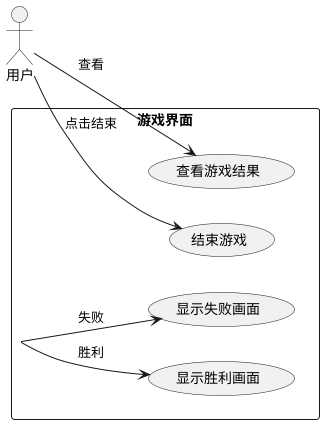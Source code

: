 @startuml
left to right direction
skinparam packageStyle rectangle

actor 用户
rectangle 游戏界面 {
  usecase 显示胜利画面
  usecase 显示失败画面
  usecase 查看游戏结果
  usecase 结束游戏
}
用户 --> 查看游戏结果 : 查看
用户 --> 结束游戏 : 点击结束
游戏界面 --> 显示胜利画面 : 胜利
游戏界面 --> 显示失败画面 : 失败

@enduml
